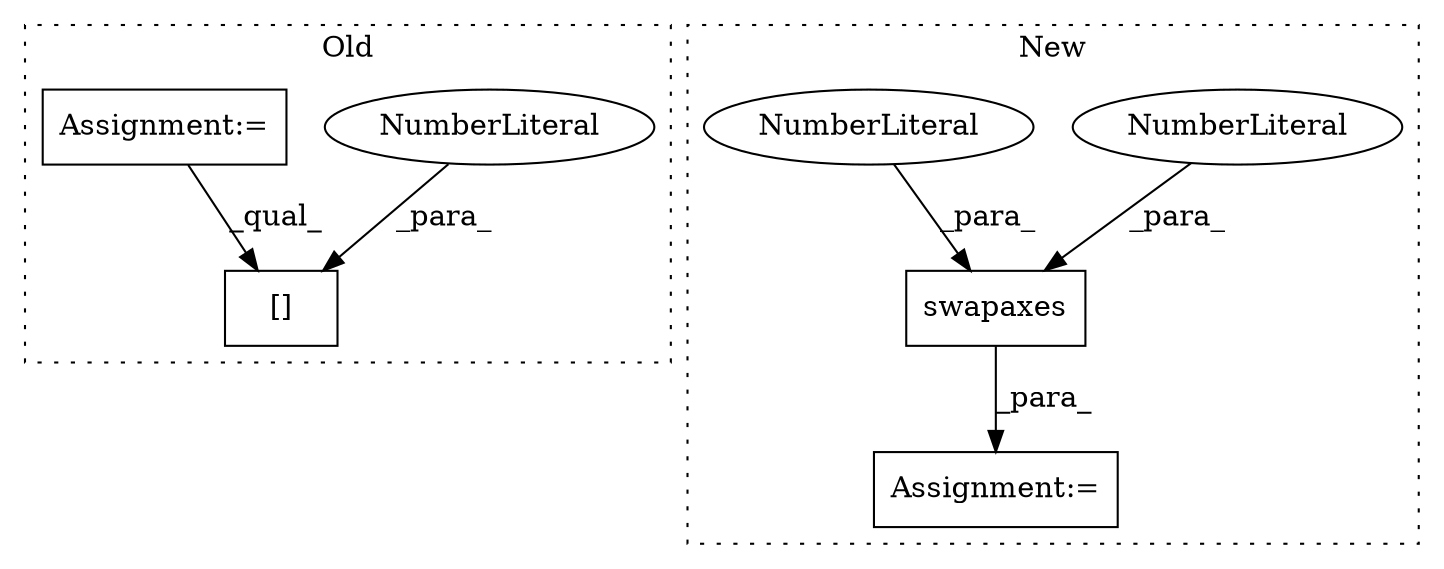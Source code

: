 digraph G {
subgraph cluster0 {
1 [label="[]" a="2" s="11907,11916" l="8,1" shape="box"];
6 [label="NumberLiteral" a="34" s="11915" l="1" shape="ellipse"];
7 [label="Assignment:=" a="7" s="11673" l="1" shape="box"];
label = "Old";
style="dotted";
}
subgraph cluster1 {
2 [label="swapaxes" a="32" s="15365,15399" l="9,1" shape="box"];
3 [label="NumberLiteral" a="34" s="15396" l="1" shape="ellipse"];
4 [label="Assignment:=" a="7" s="15359" l="1" shape="box"];
5 [label="NumberLiteral" a="34" s="15398" l="1" shape="ellipse"];
label = "New";
style="dotted";
}
2 -> 4 [label="_para_"];
3 -> 2 [label="_para_"];
5 -> 2 [label="_para_"];
6 -> 1 [label="_para_"];
7 -> 1 [label="_qual_"];
}
